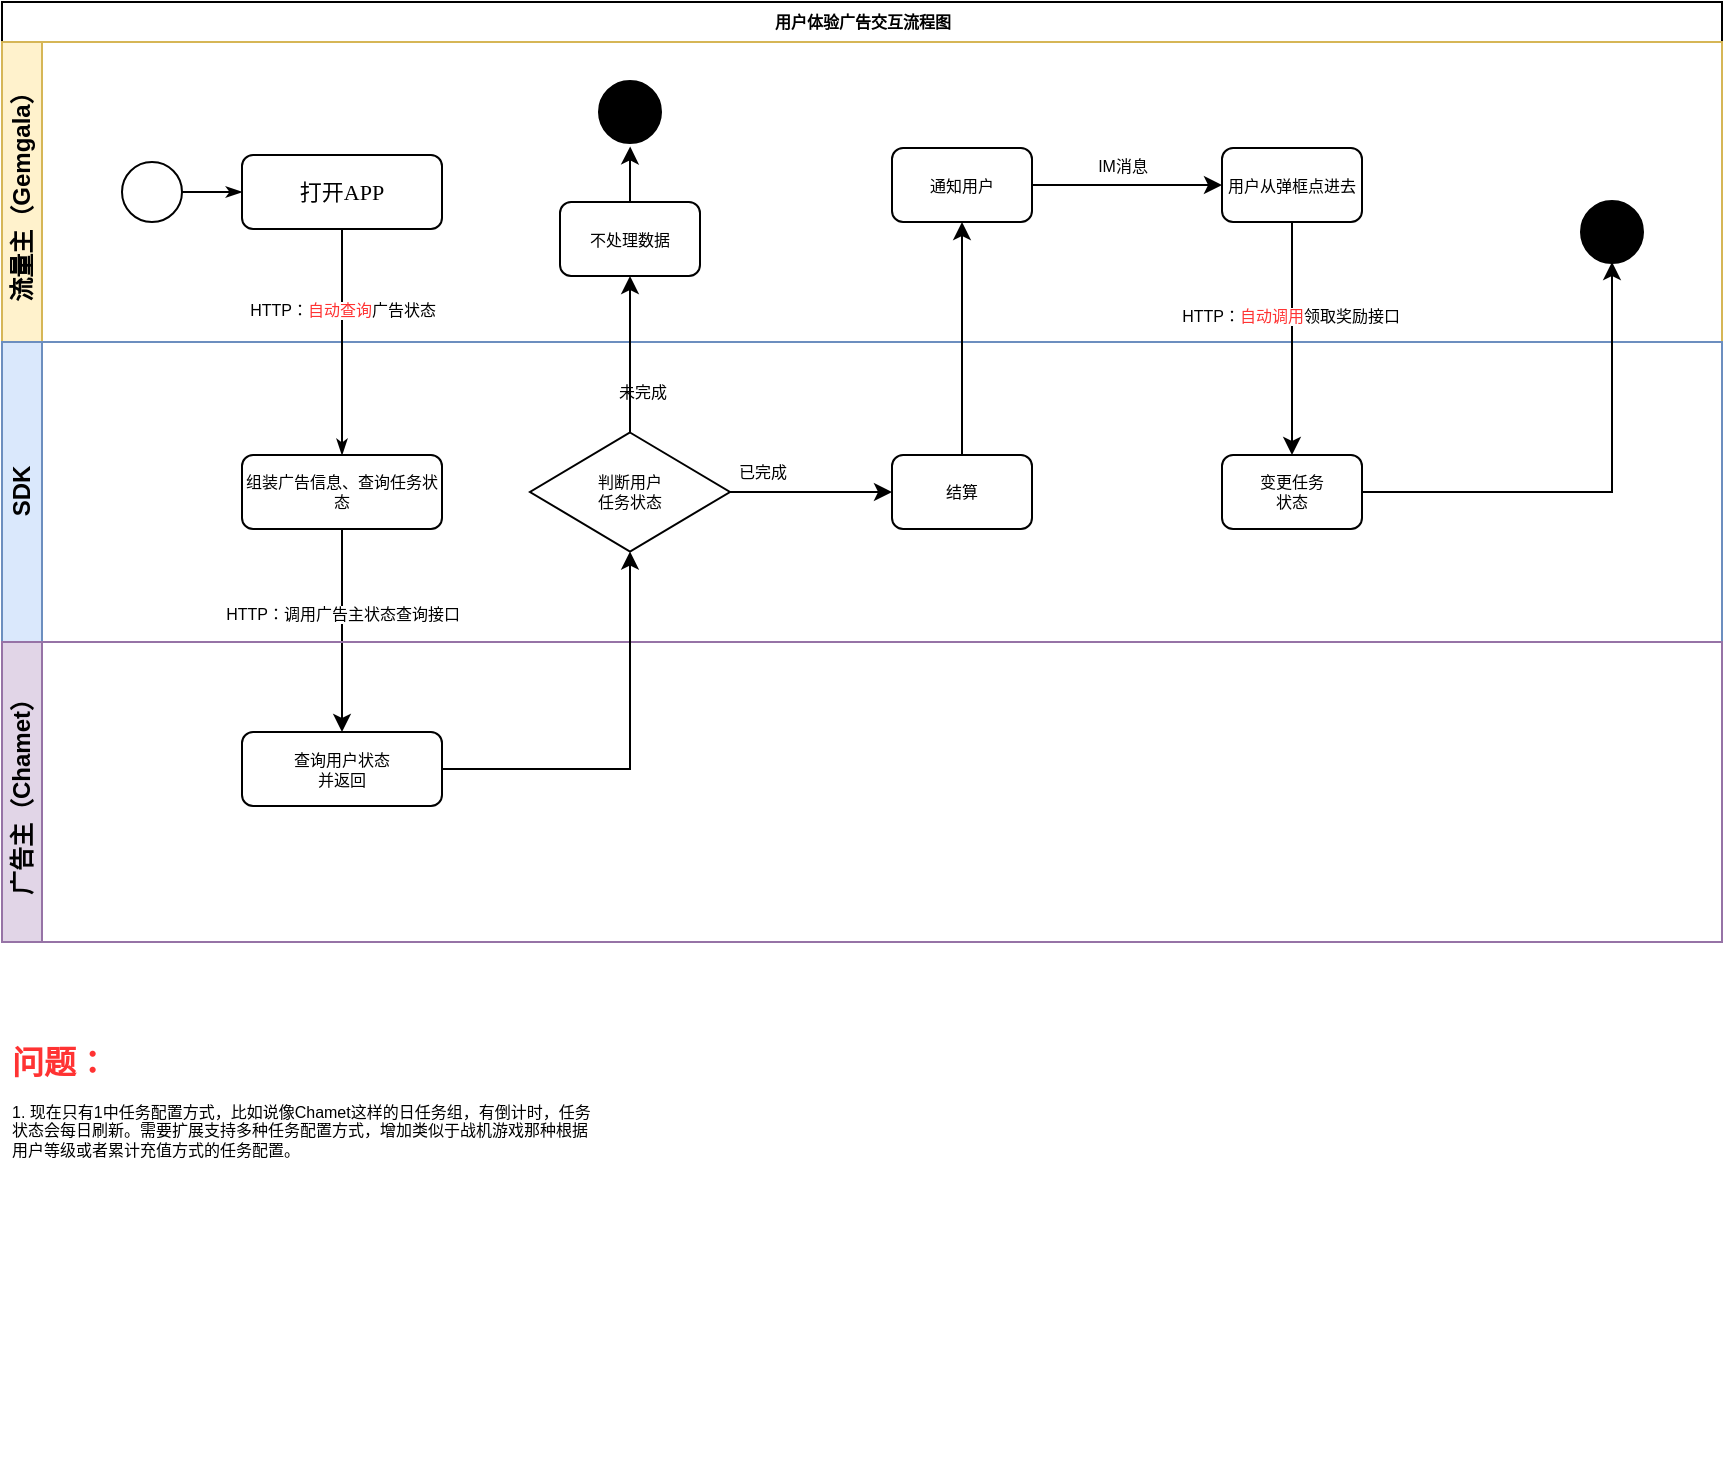 <mxfile version="20.4.1" type="github">
  <diagram name="Page-1" id="c7488fd3-1785-93aa-aadb-54a6760d102a">
    <mxGraphModel dx="1289" dy="731" grid="1" gridSize="10" guides="1" tooltips="1" connect="1" arrows="1" fold="1" page="1" pageScale="1" pageWidth="1100" pageHeight="850" background="none" math="0" shadow="0">
      <root>
        <mxCell id="0" />
        <mxCell id="1" parent="0" />
        <mxCell id="2b4e8129b02d487f-1" value="用户体验广告交互流程图" style="swimlane;html=1;childLayout=stackLayout;horizontal=1;startSize=20;horizontalStack=0;rounded=0;shadow=0;labelBackgroundColor=none;strokeWidth=1;fontFamily=Verdana;fontSize=8;align=center;" parent="1" vertex="1">
          <mxGeometry x="120" y="60" width="860" height="470" as="geometry" />
        </mxCell>
        <mxCell id="2b4e8129b02d487f-2" value="流量主（Gemgala）" style="swimlane;html=1;startSize=20;horizontal=0;fillColor=#fff2cc;strokeColor=#d6b656;" parent="2b4e8129b02d487f-1" vertex="1">
          <mxGeometry y="20" width="860" height="150" as="geometry" />
        </mxCell>
        <mxCell id="2b4e8129b02d487f-18" style="edgeStyle=orthogonalEdgeStyle;rounded=0;html=1;labelBackgroundColor=none;startArrow=none;startFill=0;startSize=5;endArrow=classicThin;endFill=1;endSize=5;jettySize=auto;orthogonalLoop=1;strokeWidth=1;fontFamily=Verdana;fontSize=8" parent="2b4e8129b02d487f-2" source="2b4e8129b02d487f-5" target="2b4e8129b02d487f-6" edge="1">
          <mxGeometry relative="1" as="geometry" />
        </mxCell>
        <mxCell id="2b4e8129b02d487f-5" value="" style="ellipse;whiteSpace=wrap;html=1;rounded=0;shadow=0;labelBackgroundColor=none;strokeWidth=1;fontFamily=Verdana;fontSize=8;align=center;" parent="2b4e8129b02d487f-2" vertex="1">
          <mxGeometry x="60" y="60" width="30" height="30" as="geometry" />
        </mxCell>
        <mxCell id="2b4e8129b02d487f-6" value="&lt;font style=&quot;font-size: 11px;&quot;&gt;打开APP&lt;/font&gt;" style="rounded=1;whiteSpace=wrap;html=1;shadow=0;labelBackgroundColor=none;strokeWidth=1;fontFamily=Verdana;fontSize=8;align=center;" parent="2b4e8129b02d487f-2" vertex="1">
          <mxGeometry x="120" y="56.5" width="100" height="37" as="geometry" />
        </mxCell>
        <mxCell id="_rvxxKRfaDbZ1rV0Di5T-24" style="edgeStyle=orthogonalEdgeStyle;rounded=0;orthogonalLoop=1;jettySize=auto;html=1;exitX=1;exitY=0.5;exitDx=0;exitDy=0;fontSize=8;" parent="2b4e8129b02d487f-2" source="2b4e8129b02d487f-9" target="_rvxxKRfaDbZ1rV0Di5T-23" edge="1">
          <mxGeometry relative="1" as="geometry" />
        </mxCell>
        <mxCell id="2b4e8129b02d487f-9" value="通知用户" style="rounded=1;whiteSpace=wrap;html=1;shadow=0;labelBackgroundColor=none;strokeWidth=1;fontFamily=Verdana;fontSize=8;align=center;" parent="2b4e8129b02d487f-2" vertex="1">
          <mxGeometry x="445" y="53.0" width="70" height="37" as="geometry" />
        </mxCell>
        <mxCell id="_rvxxKRfaDbZ1rV0Di5T-17" value="" style="ellipse;whiteSpace=wrap;html=1;rounded=0;shadow=0;labelBackgroundColor=none;strokeWidth=2;fontFamily=Verdana;fontSize=8;align=center;fillColor=#000000;" parent="2b4e8129b02d487f-2" vertex="1">
          <mxGeometry x="299" y="20" width="30" height="30" as="geometry" />
        </mxCell>
        <mxCell id="_rvxxKRfaDbZ1rV0Di5T-19" style="edgeStyle=orthogonalEdgeStyle;rounded=0;orthogonalLoop=1;jettySize=auto;html=1;entryX=0.503;entryY=1.073;entryDx=0;entryDy=0;entryPerimeter=0;fontSize=8;" parent="2b4e8129b02d487f-2" source="_rvxxKRfaDbZ1rV0Di5T-18" target="_rvxxKRfaDbZ1rV0Di5T-17" edge="1">
          <mxGeometry relative="1" as="geometry" />
        </mxCell>
        <mxCell id="_rvxxKRfaDbZ1rV0Di5T-18" value="不处理数据" style="rounded=1;whiteSpace=wrap;html=1;shadow=0;labelBackgroundColor=none;strokeWidth=1;fontFamily=Verdana;fontSize=8;align=center;" parent="2b4e8129b02d487f-2" vertex="1">
          <mxGeometry x="279" y="80.0" width="70" height="37" as="geometry" />
        </mxCell>
        <mxCell id="_rvxxKRfaDbZ1rV0Di5T-23" value="用户从弹框点进去" style="rounded=1;whiteSpace=wrap;html=1;shadow=0;labelBackgroundColor=none;strokeWidth=1;fontFamily=Verdana;fontSize=8;align=center;" parent="2b4e8129b02d487f-2" vertex="1">
          <mxGeometry x="610" y="53" width="70" height="37" as="geometry" />
        </mxCell>
        <mxCell id="_rvxxKRfaDbZ1rV0Di5T-25" value="IM消息" style="text;html=1;align=center;verticalAlign=middle;resizable=0;points=[];autosize=1;strokeColor=none;fillColor=none;fontSize=8;" parent="2b4e8129b02d487f-2" vertex="1">
          <mxGeometry x="530" y="46.5" width="60" height="30" as="geometry" />
        </mxCell>
        <mxCell id="9M2x1RLsv_Iyux-qlZZT-4" value="" style="ellipse;whiteSpace=wrap;html=1;rounded=0;shadow=0;labelBackgroundColor=none;strokeWidth=2;fontFamily=Verdana;fontSize=8;align=center;fillColor=#000000;" vertex="1" parent="2b4e8129b02d487f-2">
          <mxGeometry x="790" y="80" width="30" height="30" as="geometry" />
        </mxCell>
        <mxCell id="2b4e8129b02d487f-3" value="SDK" style="swimlane;html=1;startSize=20;horizontal=0;fillColor=#dae8fc;strokeColor=#6c8ebf;" parent="2b4e8129b02d487f-1" vertex="1">
          <mxGeometry y="170" width="860" height="150" as="geometry" />
        </mxCell>
        <mxCell id="2b4e8129b02d487f-12" value="组装广告信息、查询任务状态" style="rounded=1;whiteSpace=wrap;html=1;shadow=0;labelBackgroundColor=none;strokeWidth=1;fontFamily=Verdana;fontSize=8;align=center;" parent="2b4e8129b02d487f-3" vertex="1">
          <mxGeometry x="120" y="56.5" width="100" height="37" as="geometry" />
        </mxCell>
        <mxCell id="_rvxxKRfaDbZ1rV0Di5T-11" value="判断用户&lt;br&gt;任务状态" style="strokeWidth=1;html=1;shape=mxgraph.flowchart.decision;whiteSpace=wrap;rounded=1;shadow=0;labelBackgroundColor=none;fontFamily=Verdana;fontSize=8;align=center;" parent="2b4e8129b02d487f-3" vertex="1">
          <mxGeometry x="264" y="45.25" width="100" height="59.5" as="geometry" />
        </mxCell>
        <mxCell id="_rvxxKRfaDbZ1rV0Di5T-10" value="未完成" style="text;html=1;align=center;verticalAlign=middle;resizable=0;points=[];autosize=1;strokeColor=none;fillColor=none;fontSize=8;" parent="2b4e8129b02d487f-3" vertex="1">
          <mxGeometry x="290" y="10" width="60" height="30" as="geometry" />
        </mxCell>
        <mxCell id="_rvxxKRfaDbZ1rV0Di5T-21" value="已完成" style="text;html=1;align=center;verticalAlign=middle;resizable=0;points=[];autosize=1;strokeColor=none;fillColor=none;fontSize=8;" parent="2b4e8129b02d487f-3" vertex="1">
          <mxGeometry x="350" y="50" width="60" height="30" as="geometry" />
        </mxCell>
        <mxCell id="_rvxxKRfaDbZ1rV0Di5T-26" value="结算" style="rounded=1;whiteSpace=wrap;html=1;shadow=0;labelBackgroundColor=none;strokeWidth=1;fontFamily=Verdana;fontSize=8;align=center;" parent="2b4e8129b02d487f-3" vertex="1">
          <mxGeometry x="445" y="56.5" width="70" height="37" as="geometry" />
        </mxCell>
        <mxCell id="_rvxxKRfaDbZ1rV0Di5T-20" style="edgeStyle=orthogonalEdgeStyle;rounded=0;orthogonalLoop=1;jettySize=auto;html=1;exitX=1;exitY=0.5;exitDx=0;exitDy=0;exitPerimeter=0;entryX=0;entryY=0.5;entryDx=0;entryDy=0;fontSize=8;" parent="2b4e8129b02d487f-3" source="_rvxxKRfaDbZ1rV0Di5T-11" target="_rvxxKRfaDbZ1rV0Di5T-26" edge="1">
          <mxGeometry relative="1" as="geometry" />
        </mxCell>
        <mxCell id="9M2x1RLsv_Iyux-qlZZT-1" value="变更任务&lt;br&gt;状态" style="rounded=1;whiteSpace=wrap;html=1;shadow=0;labelBackgroundColor=none;strokeWidth=1;fontFamily=Verdana;fontSize=8;align=center;" vertex="1" parent="2b4e8129b02d487f-3">
          <mxGeometry x="610" y="56.5" width="70" height="37" as="geometry" />
        </mxCell>
        <mxCell id="2b4e8129b02d487f-24" style="edgeStyle=orthogonalEdgeStyle;rounded=0;html=1;labelBackgroundColor=none;startArrow=none;startFill=0;startSize=5;endArrow=classicThin;endFill=1;endSize=5;jettySize=auto;orthogonalLoop=1;strokeWidth=1;fontFamily=Verdana;fontSize=8" parent="2b4e8129b02d487f-1" source="2b4e8129b02d487f-6" target="2b4e8129b02d487f-12" edge="1">
          <mxGeometry relative="1" as="geometry">
            <Array as="points">
              <mxPoint x="170" y="190" />
              <mxPoint x="170" y="190" />
            </Array>
          </mxGeometry>
        </mxCell>
        <mxCell id="_rvxxKRfaDbZ1rV0Di5T-3" value="HTTP：&lt;font color=&quot;#ff3333&quot;&gt;自动查询&lt;/font&gt;广告状态" style="edgeLabel;html=1;align=center;verticalAlign=middle;resizable=0;points=[];fontSize=8;" parent="2b4e8129b02d487f-24" vertex="1" connectable="0">
          <mxGeometry x="-0.286" relative="1" as="geometry">
            <mxPoint as="offset" />
          </mxGeometry>
        </mxCell>
        <mxCell id="_rvxxKRfaDbZ1rV0Di5T-9" style="edgeStyle=orthogonalEdgeStyle;rounded=0;orthogonalLoop=1;jettySize=auto;html=1;exitX=0.5;exitY=0;exitDx=0;exitDy=0;exitPerimeter=0;fontSize=8;" parent="2b4e8129b02d487f-1" source="_rvxxKRfaDbZ1rV0Di5T-11" target="_rvxxKRfaDbZ1rV0Di5T-18" edge="1">
          <mxGeometry relative="1" as="geometry">
            <mxPoint x="220" y="410.25" as="sourcePoint" />
            <mxPoint x="314" y="140" as="targetPoint" />
          </mxGeometry>
        </mxCell>
        <mxCell id="_rvxxKRfaDbZ1rV0Di5T-14" style="edgeStyle=orthogonalEdgeStyle;rounded=0;orthogonalLoop=1;jettySize=auto;html=1;fontSize=8;" parent="2b4e8129b02d487f-1" source="2b4e8129b02d487f-12" target="_rvxxKRfaDbZ1rV0Di5T-4" edge="1">
          <mxGeometry relative="1" as="geometry" />
        </mxCell>
        <mxCell id="_rvxxKRfaDbZ1rV0Di5T-15" value="HTTP：调用广告主状态查询接口" style="edgeLabel;html=1;align=center;verticalAlign=middle;resizable=0;points=[];fontSize=8;" parent="_rvxxKRfaDbZ1rV0Di5T-14" vertex="1" connectable="0">
          <mxGeometry x="-0.16" relative="1" as="geometry">
            <mxPoint as="offset" />
          </mxGeometry>
        </mxCell>
        <mxCell id="2b4e8129b02d487f-4" value="广告主（Chamet）" style="swimlane;html=1;startSize=20;horizontal=0;fillColor=#e1d5e7;strokeColor=#9673a6;" parent="2b4e8129b02d487f-1" vertex="1">
          <mxGeometry y="320" width="860" height="150" as="geometry" />
        </mxCell>
        <mxCell id="_rvxxKRfaDbZ1rV0Di5T-4" value="查询用户状态&lt;br&gt;并返回" style="rounded=1;whiteSpace=wrap;html=1;shadow=0;labelBackgroundColor=none;strokeWidth=1;fontFamily=Verdana;fontSize=8;align=center;" parent="2b4e8129b02d487f-4" vertex="1">
          <mxGeometry x="120" y="45" width="100" height="37" as="geometry" />
        </mxCell>
        <mxCell id="_rvxxKRfaDbZ1rV0Di5T-16" style="edgeStyle=orthogonalEdgeStyle;rounded=0;orthogonalLoop=1;jettySize=auto;html=1;entryX=0.5;entryY=1;entryDx=0;entryDy=0;entryPerimeter=0;fontSize=8;" parent="2b4e8129b02d487f-1" source="_rvxxKRfaDbZ1rV0Di5T-4" target="_rvxxKRfaDbZ1rV0Di5T-11" edge="1">
          <mxGeometry relative="1" as="geometry" />
        </mxCell>
        <mxCell id="_rvxxKRfaDbZ1rV0Di5T-27" style="edgeStyle=orthogonalEdgeStyle;rounded=0;orthogonalLoop=1;jettySize=auto;html=1;exitX=0.5;exitY=0;exitDx=0;exitDy=0;fontSize=8;" parent="2b4e8129b02d487f-1" source="_rvxxKRfaDbZ1rV0Di5T-26" target="2b4e8129b02d487f-9" edge="1">
          <mxGeometry relative="1" as="geometry" />
        </mxCell>
        <mxCell id="9M2x1RLsv_Iyux-qlZZT-2" style="edgeStyle=orthogonalEdgeStyle;rounded=0;orthogonalLoop=1;jettySize=auto;html=1;exitX=0.5;exitY=1;exitDx=0;exitDy=0;fontSize=8;" edge="1" parent="2b4e8129b02d487f-1" source="_rvxxKRfaDbZ1rV0Di5T-23" target="9M2x1RLsv_Iyux-qlZZT-1">
          <mxGeometry relative="1" as="geometry" />
        </mxCell>
        <mxCell id="9M2x1RLsv_Iyux-qlZZT-3" value="HTTP：&lt;font color=&quot;#ff3333&quot;&gt;自动调用&lt;/font&gt;领取奖励接口" style="edgeLabel;html=1;align=center;verticalAlign=middle;resizable=0;points=[];fontSize=8;" vertex="1" connectable="0" parent="9M2x1RLsv_Iyux-qlZZT-2">
          <mxGeometry x="-0.193" y="-1" relative="1" as="geometry">
            <mxPoint as="offset" />
          </mxGeometry>
        </mxCell>
        <mxCell id="9M2x1RLsv_Iyux-qlZZT-5" style="edgeStyle=orthogonalEdgeStyle;rounded=0;orthogonalLoop=1;jettySize=auto;html=1;exitX=1;exitY=0.5;exitDx=0;exitDy=0;fontSize=8;fontColor=#FF3333;" edge="1" parent="2b4e8129b02d487f-1" source="9M2x1RLsv_Iyux-qlZZT-1" target="9M2x1RLsv_Iyux-qlZZT-4">
          <mxGeometry relative="1" as="geometry" />
        </mxCell>
        <mxCell id="9M2x1RLsv_Iyux-qlZZT-6" value="&lt;h1&gt;问题：&lt;/h1&gt;&lt;p&gt;&lt;font color=&quot;#000000&quot;&gt;1. 现在只有1中任务配置方式，比如说像Chamet这样的日任务组，有倒计时，任务状态会每日刷新。需要扩展支持多种任务配置方式，增加类似于战机游戏那种根据用户等级或者累计充值方式的任务配置。&lt;/font&gt;&lt;/p&gt;" style="text;html=1;strokeColor=none;fillColor=none;spacing=5;spacingTop=-20;whiteSpace=wrap;overflow=hidden;rounded=0;fontSize=8;fontColor=#FF3333;" vertex="1" parent="1">
          <mxGeometry x="120" y="580" width="300" height="210" as="geometry" />
        </mxCell>
      </root>
    </mxGraphModel>
  </diagram>
</mxfile>

